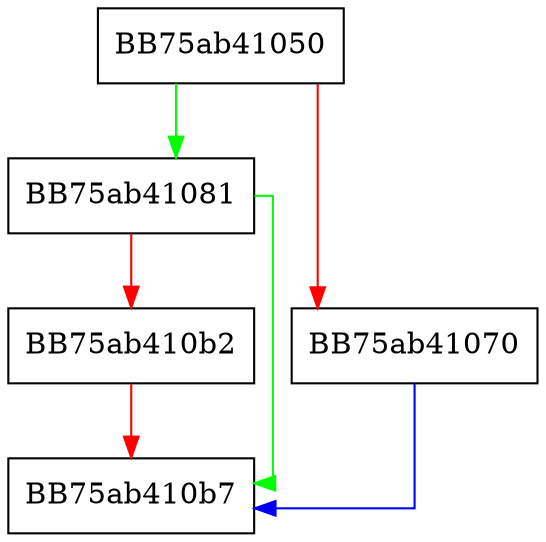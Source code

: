 digraph GetVersionStringIterator {
  node [shape="box"];
  graph [splines=ortho];
  BB75ab41050 -> BB75ab41081 [color="green"];
  BB75ab41050 -> BB75ab41070 [color="red"];
  BB75ab41070 -> BB75ab410b7 [color="blue"];
  BB75ab41081 -> BB75ab410b7 [color="green"];
  BB75ab41081 -> BB75ab410b2 [color="red"];
  BB75ab410b2 -> BB75ab410b7 [color="red"];
}